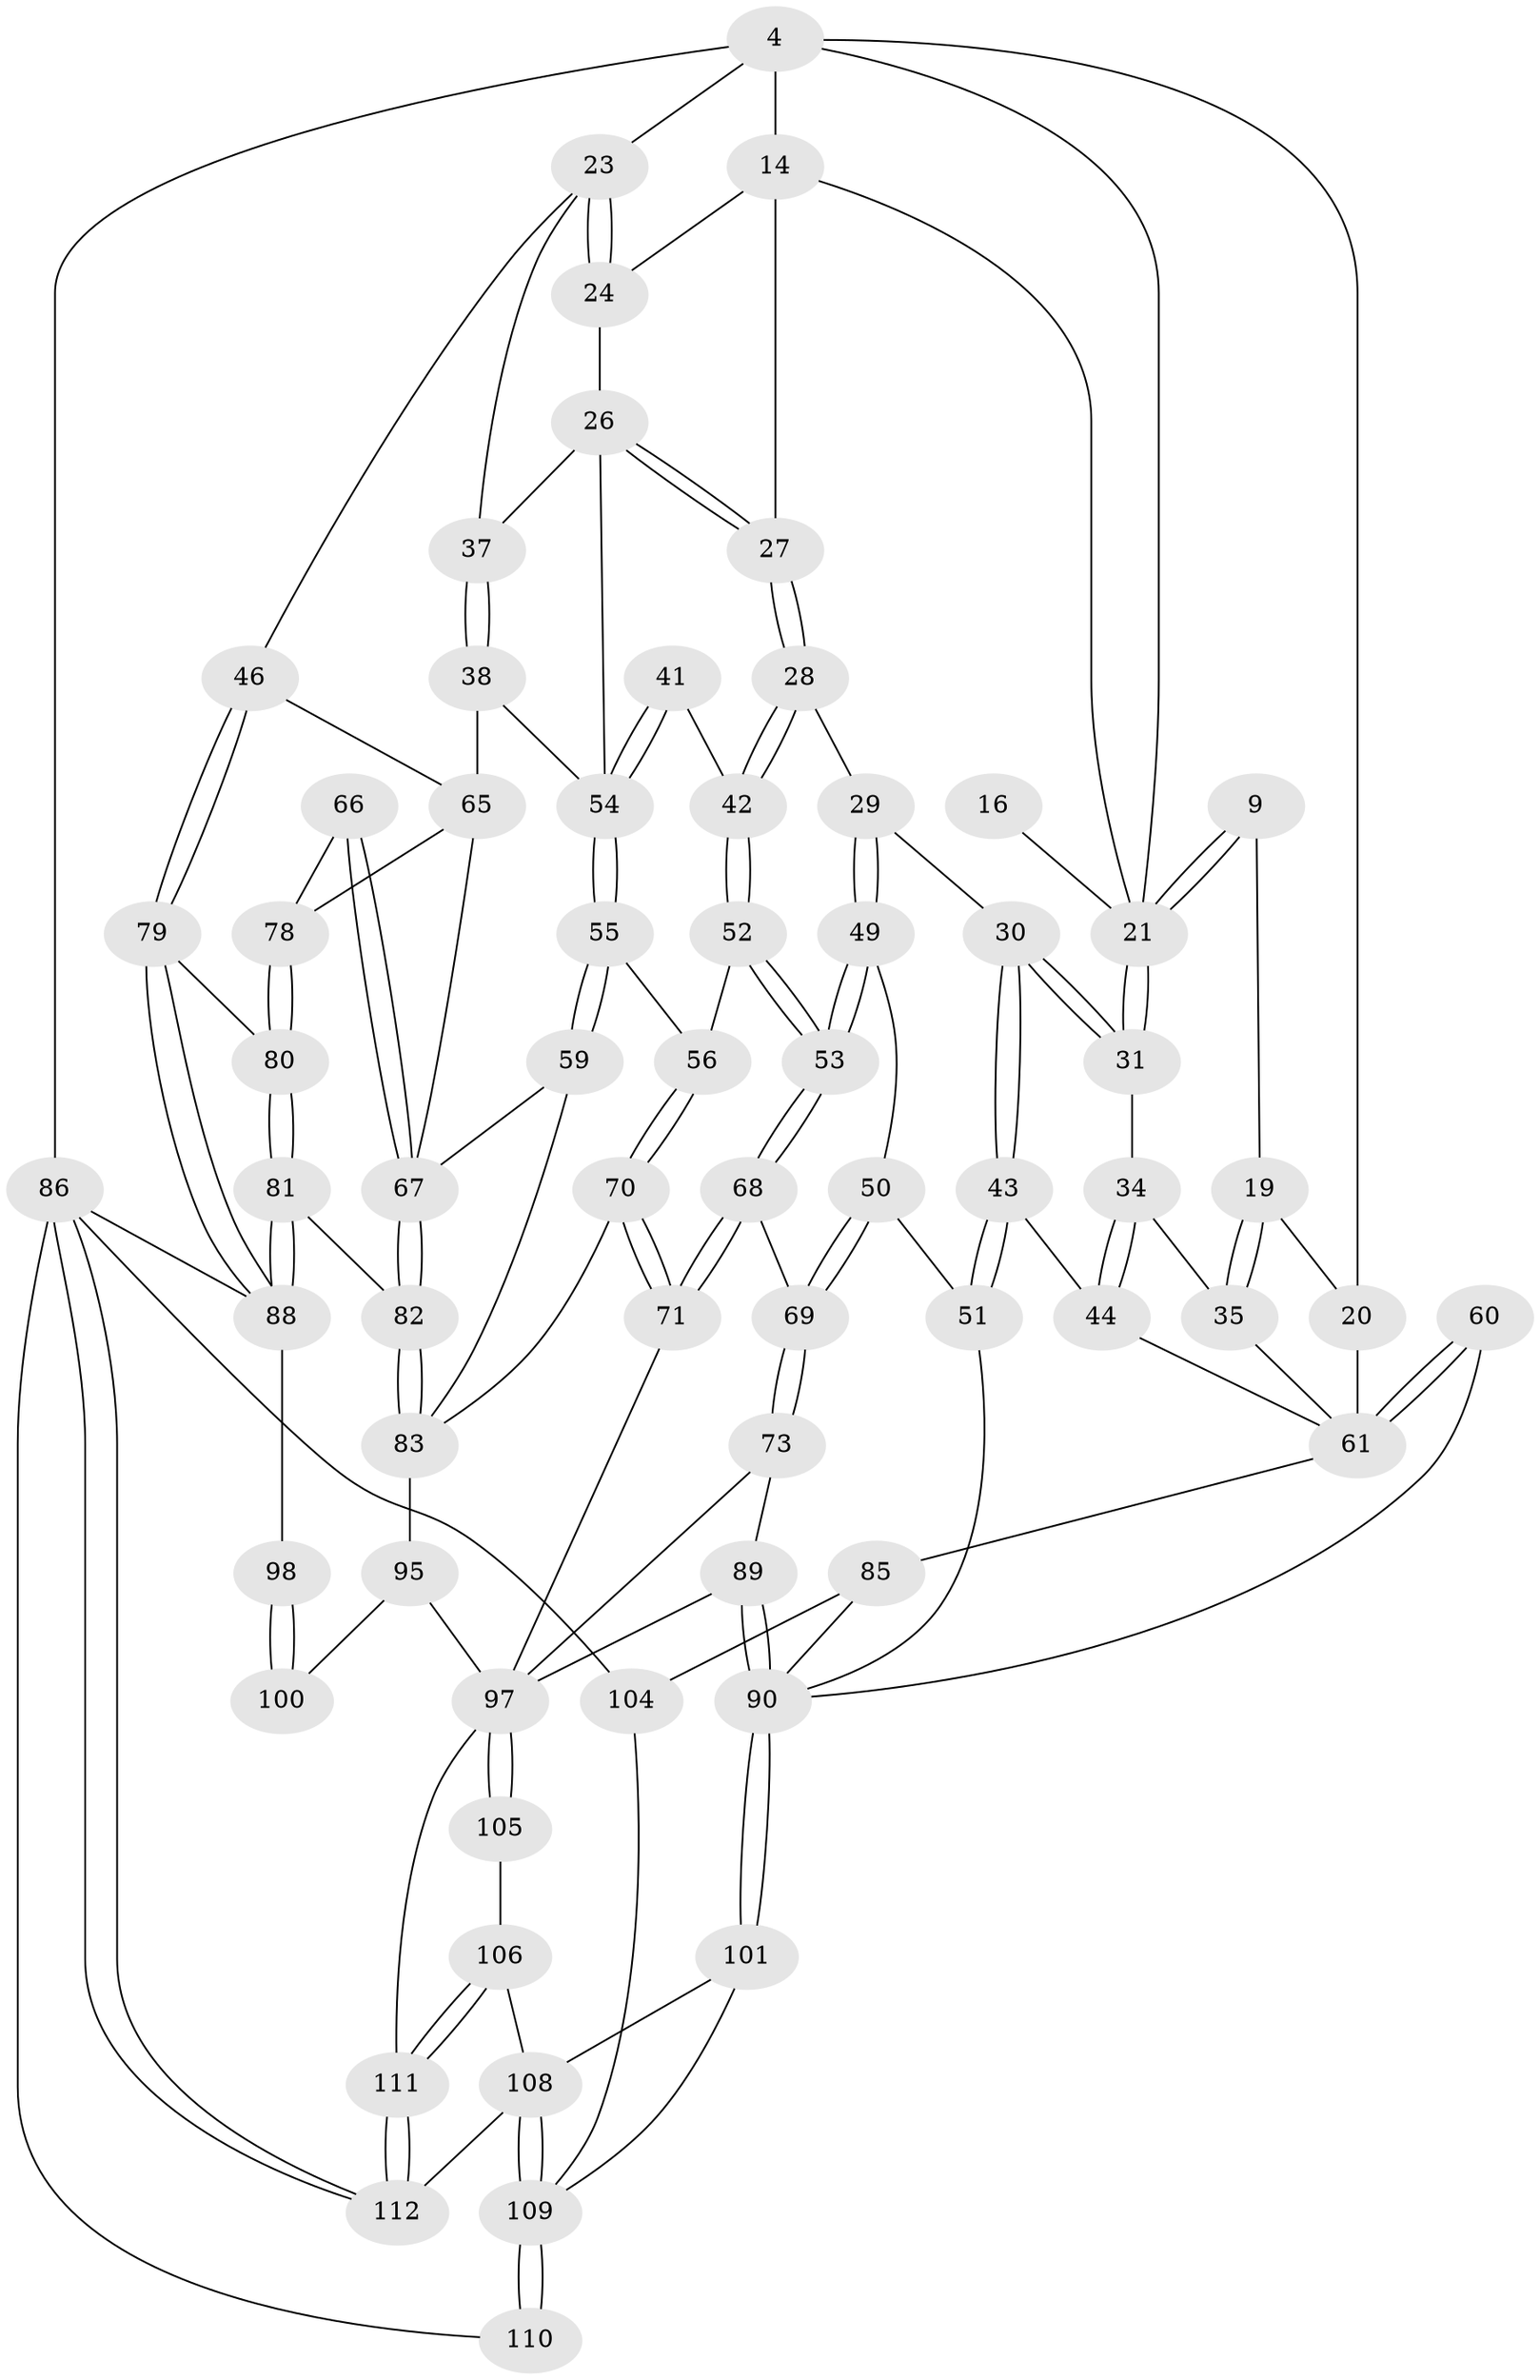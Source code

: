 // original degree distribution, {3: 0.017857142857142856, 5: 0.48214285714285715, 6: 0.24107142857142858, 4: 0.25892857142857145}
// Generated by graph-tools (version 1.1) at 2025/06/03/04/25 22:06:20]
// undirected, 67 vertices, 150 edges
graph export_dot {
graph [start="1"]
  node [color=gray90,style=filled];
  4 [pos="+0+0",super="+3"];
  9 [pos="+0.37439996870584047+0.1694413346624694"];
  14 [pos="+0.741681726141748+0",super="+13"];
  16 [pos="+0.4780034864688694+0.11718438551117803"];
  19 [pos="+0.20553703124704217+0.21086321404440672",super="+10"];
  20 [pos="+0.1551459201561106+0.19070685278002267",super="+18+17+11"];
  21 [pos="+0.4263717018101198+0.21375550534635973",super="+15+6+8"];
  23 [pos="+1+0.21105876695253029",super="+22"];
  24 [pos="+0.783279868531475+0.04050040347698944"];
  26 [pos="+0.6996957746525901+0.2807300831837077",super="+25"];
  27 [pos="+0.6416504463820258+0.2757106843195979"];
  28 [pos="+0.5965789570253451+0.30451221847727566"];
  29 [pos="+0.5228379200117814+0.30534643549377405"];
  30 [pos="+0.4731680585821902+0.2861605088552427"];
  31 [pos="+0.4336627878805012+0.24165611949477886"];
  34 [pos="+0.36289836834831374+0.29215739748710007"];
  35 [pos="+0.23290751011606978+0.32416236288122535"];
  37 [pos="+0.8663904577591267+0.25855992893953017"];
  38 [pos="+0.847369472027318+0.37079179157678177"];
  41 [pos="+0.7158652799465278+0.4100885260118011"];
  42 [pos="+0.6248242377466459+0.37603885190534486"];
  43 [pos="+0.41107787579892013+0.4268097619341403"];
  44 [pos="+0.31664994623510556+0.4175115623233872"];
  46 [pos="+1+0.38786140412423037"];
  49 [pos="+0.5313926646057925+0.4842027399993051"];
  50 [pos="+0.4938559581381749+0.4963332985829696"];
  51 [pos="+0.43366466419073807+0.4899455505664517"];
  52 [pos="+0.6246013908273532+0.47731425090947455"];
  53 [pos="+0.5761426599950665+0.4999799348197316"];
  54 [pos="+0.7392929276754188+0.441088338174465",super="+39+40"];
  55 [pos="+0.7318729890074337+0.48372916440359676"];
  56 [pos="+0.6842978300869831+0.4944196631012771"];
  59 [pos="+0.7718433571693866+0.5169232323310451"];
  60 [pos="+0.21264994271283047+0.505183744284118"];
  61 [pos="+0+0.5271099708700859",super="+32+33+45"];
  65 [pos="+1+0.45468669532505",super="+47+48"];
  66 [pos="+0.9052826479601632+0.5421122176054842"];
  67 [pos="+0.8576111245393307+0.5887862134018033",super="+58+64"];
  68 [pos="+0.5874320250891512+0.6274859810168912"];
  69 [pos="+0.4971457352607127+0.5866171217623303"];
  70 [pos="+0.6508347729378394+0.6636704626151129"];
  71 [pos="+0.6186696674626695+0.6871241816779599"];
  73 [pos="+0.3825556434414552+0.6430510054117936"];
  78 [pos="+0.9471217664810755+0.5326009150139481"];
  79 [pos="+1+0.4325637455809136"];
  80 [pos="+0.9597879917980978+0.5998589423072784"];
  81 [pos="+0.9589078180296425+0.6572574679734027"];
  82 [pos="+0.8650918101515036+0.6785404057793566"];
  83 [pos="+0.8619707121557646+0.6823404457367171",super="+72"];
  85 [pos="+0.13641117392559407+0.7379430733878531",super="+75"];
  86 [pos="+1+1",super="+77"];
  88 [pos="+1+0.7256514574333925",super="+87"];
  89 [pos="+0.3287980587875902+0.7512449955855179",super="+74"];
  90 [pos="+0.3022435378929117+0.7657228661875266",super="+84+63"];
  95 [pos="+0.648375071023645+0.8759156785664642",super="+94"];
  97 [pos="+0.624540659384209+0.848825776688873",super="+96+91+92+93"];
  98 [pos="+1+0.9404733466191094"];
  100 [pos="+0.8116586479906429+0.8656221851064886",super="+99"];
  101 [pos="+0.28884111550926284+0.8690201260928644"];
  104 [pos="+0.13450993602270153+0.8600235646213742",super="+76"];
  105 [pos="+0.44647714312032977+0.830372983186769"];
  106 [pos="+0.3867847365474726+0.9283158222000508"];
  108 [pos="+0.27088193834502594+1",super="+107"];
  109 [pos="+0.10901291898756728+1",super="+102+103"];
  110 [pos="+0.09707865959823861+1"];
  111 [pos="+0.6399414479919907+1"];
  112 [pos="+0.6589919572764364+1"];
  4 -- 86 [weight=2];
  4 -- 14;
  4 -- 20 [weight=2];
  4 -- 23;
  4 -- 21;
  9 -- 21 [weight=2];
  9 -- 21;
  9 -- 19;
  14 -- 24;
  14 -- 27;
  14 -- 21;
  16 -- 21 [weight=3];
  19 -- 20 [weight=2];
  19 -- 35;
  19 -- 35;
  20 -- 61 [weight=2];
  21 -- 31;
  21 -- 31;
  23 -- 24;
  23 -- 24;
  23 -- 37;
  23 -- 46;
  24 -- 26;
  26 -- 27;
  26 -- 27;
  26 -- 54;
  26 -- 37;
  27 -- 28;
  27 -- 28;
  28 -- 29;
  28 -- 42;
  28 -- 42;
  29 -- 30;
  29 -- 49;
  29 -- 49;
  30 -- 31;
  30 -- 31;
  30 -- 43;
  30 -- 43;
  31 -- 34;
  34 -- 35;
  34 -- 44;
  34 -- 44;
  35 -- 61;
  37 -- 38;
  37 -- 38;
  38 -- 54;
  38 -- 65;
  41 -- 42;
  41 -- 54 [weight=2];
  41 -- 54;
  42 -- 52;
  42 -- 52;
  43 -- 44;
  43 -- 51;
  43 -- 51;
  44 -- 61;
  46 -- 79;
  46 -- 79;
  46 -- 65;
  49 -- 50;
  49 -- 53;
  49 -- 53;
  50 -- 51;
  50 -- 69;
  50 -- 69;
  51 -- 90;
  52 -- 53;
  52 -- 53;
  52 -- 56;
  53 -- 68;
  53 -- 68;
  54 -- 55;
  54 -- 55;
  55 -- 56;
  55 -- 59;
  55 -- 59;
  56 -- 70;
  56 -- 70;
  59 -- 67;
  59 -- 83;
  60 -- 61 [weight=2];
  60 -- 61;
  60 -- 90;
  61 -- 85;
  65 -- 78;
  65 -- 67 [weight=2];
  66 -- 67 [weight=2];
  66 -- 67;
  66 -- 78;
  67 -- 82;
  67 -- 82;
  68 -- 69;
  68 -- 71;
  68 -- 71;
  69 -- 73;
  69 -- 73;
  70 -- 71;
  70 -- 71;
  70 -- 83;
  71 -- 97;
  73 -- 89;
  73 -- 97;
  78 -- 80;
  78 -- 80;
  79 -- 80;
  79 -- 88;
  79 -- 88;
  80 -- 81;
  80 -- 81;
  81 -- 82;
  81 -- 88;
  81 -- 88;
  82 -- 83;
  82 -- 83;
  83 -- 95;
  85 -- 104 [weight=2];
  85 -- 90;
  86 -- 112;
  86 -- 112;
  86 -- 110;
  86 -- 104;
  86 -- 88;
  88 -- 98;
  89 -- 90 [weight=2];
  89 -- 90;
  89 -- 97;
  90 -- 101;
  90 -- 101;
  95 -- 100 [weight=2];
  95 -- 97;
  97 -- 105 [weight=2];
  97 -- 105;
  97 -- 111;
  98 -- 100 [weight=2];
  98 -- 100;
  101 -- 109;
  101 -- 108;
  104 -- 109;
  105 -- 106;
  106 -- 111;
  106 -- 111;
  106 -- 108;
  108 -- 109;
  108 -- 109;
  108 -- 112;
  109 -- 110 [weight=2];
  109 -- 110;
  111 -- 112;
  111 -- 112;
}
